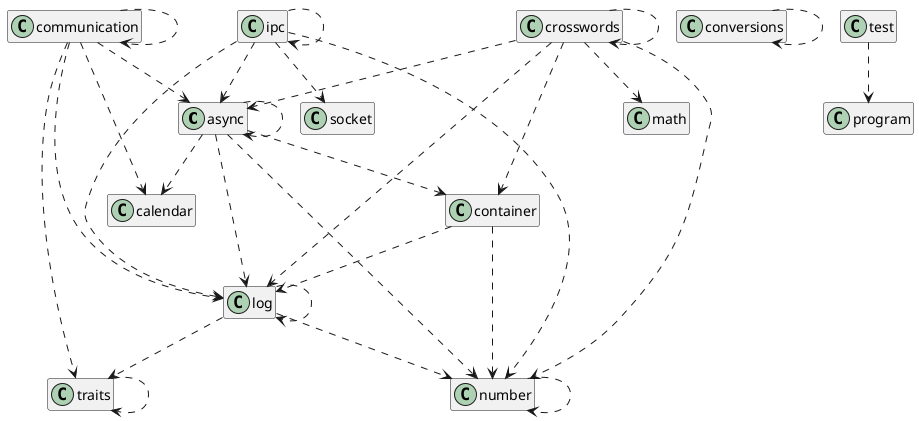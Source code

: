 @startuml
hide empty members
async ..> async
async ..> calendar
async ..> container
async ..> log
async ..> number
communication ..> async
communication ..> calendar
communication ..> communication
communication ..> log
communication ..> traits
container ..> log
container ..> number
conversions ..> conversions
crosswords ..> async
crosswords ..> container
crosswords ..> crosswords
crosswords ..> log
crosswords ..> math
crosswords ..> number
ipc ..> async
ipc ..> ipc
ipc ..> log
ipc ..> number
ipc ..> socket
log ..> log
log ..> number
log ..> traits
number ..> number
test ..> program
traits ..> traits
@enduml
